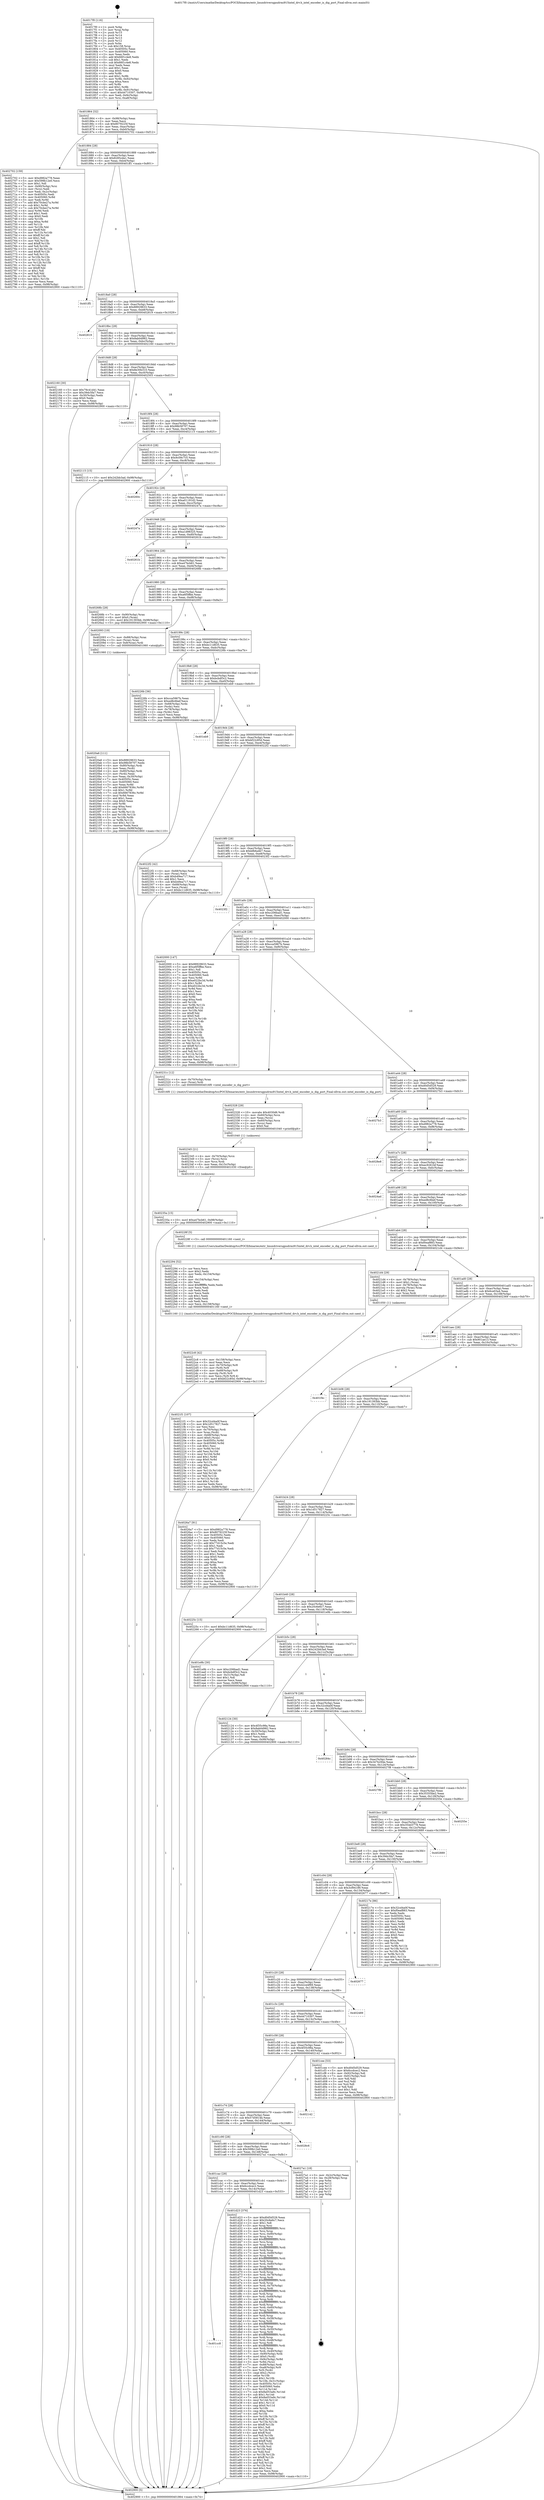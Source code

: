 digraph "0x4017f0" {
  label = "0x4017f0 (/mnt/c/Users/mathe/Desktop/tcc/POCII/binaries/extr_linuxdriversgpudrmi915intel_drv.h_intel_encoder_is_dig_port_Final-ollvm.out::main(0))"
  labelloc = "t"
  node[shape=record]

  Entry [label="",width=0.3,height=0.3,shape=circle,fillcolor=black,style=filled]
  "0x401864" [label="{
     0x401864 [32]\l
     | [instrs]\l
     &nbsp;&nbsp;0x401864 \<+6\>: mov -0x98(%rbp),%eax\l
     &nbsp;&nbsp;0x40186a \<+2\>: mov %eax,%ecx\l
     &nbsp;&nbsp;0x40186c \<+6\>: sub $0x8079225f,%ecx\l
     &nbsp;&nbsp;0x401872 \<+6\>: mov %eax,-0xac(%rbp)\l
     &nbsp;&nbsp;0x401878 \<+6\>: mov %ecx,-0xb0(%rbp)\l
     &nbsp;&nbsp;0x40187e \<+6\>: je 0000000000402702 \<main+0xf12\>\l
  }"]
  "0x402702" [label="{
     0x402702 [159]\l
     | [instrs]\l
     &nbsp;&nbsp;0x402702 \<+5\>: mov $0xd982a778,%eax\l
     &nbsp;&nbsp;0x402707 \<+5\>: mov $0x599b12e0,%ecx\l
     &nbsp;&nbsp;0x40270c \<+2\>: mov $0x1,%dl\l
     &nbsp;&nbsp;0x40270e \<+7\>: mov -0x90(%rbp),%rsi\l
     &nbsp;&nbsp;0x402715 \<+2\>: mov (%rsi),%edi\l
     &nbsp;&nbsp;0x402717 \<+3\>: mov %edi,-0x2c(%rbp)\l
     &nbsp;&nbsp;0x40271a \<+7\>: mov 0x40505c,%edi\l
     &nbsp;&nbsp;0x402721 \<+8\>: mov 0x405060,%r8d\l
     &nbsp;&nbsp;0x402729 \<+3\>: mov %edi,%r9d\l
     &nbsp;&nbsp;0x40272c \<+7\>: add $0x70cbe27a,%r9d\l
     &nbsp;&nbsp;0x402733 \<+4\>: sub $0x1,%r9d\l
     &nbsp;&nbsp;0x402737 \<+7\>: sub $0x70cbe27a,%r9d\l
     &nbsp;&nbsp;0x40273e \<+4\>: imul %r9d,%edi\l
     &nbsp;&nbsp;0x402742 \<+3\>: and $0x1,%edi\l
     &nbsp;&nbsp;0x402745 \<+3\>: cmp $0x0,%edi\l
     &nbsp;&nbsp;0x402748 \<+4\>: sete %r10b\l
     &nbsp;&nbsp;0x40274c \<+4\>: cmp $0xa,%r8d\l
     &nbsp;&nbsp;0x402750 \<+4\>: setl %r11b\l
     &nbsp;&nbsp;0x402754 \<+3\>: mov %r10b,%bl\l
     &nbsp;&nbsp;0x402757 \<+3\>: xor $0xff,%bl\l
     &nbsp;&nbsp;0x40275a \<+3\>: mov %r11b,%r14b\l
     &nbsp;&nbsp;0x40275d \<+4\>: xor $0xff,%r14b\l
     &nbsp;&nbsp;0x402761 \<+3\>: xor $0x1,%dl\l
     &nbsp;&nbsp;0x402764 \<+3\>: mov %bl,%r15b\l
     &nbsp;&nbsp;0x402767 \<+4\>: and $0xff,%r15b\l
     &nbsp;&nbsp;0x40276b \<+3\>: and %dl,%r10b\l
     &nbsp;&nbsp;0x40276e \<+3\>: mov %r14b,%r12b\l
     &nbsp;&nbsp;0x402771 \<+4\>: and $0xff,%r12b\l
     &nbsp;&nbsp;0x402775 \<+3\>: and %dl,%r11b\l
     &nbsp;&nbsp;0x402778 \<+3\>: or %r10b,%r15b\l
     &nbsp;&nbsp;0x40277b \<+3\>: or %r11b,%r12b\l
     &nbsp;&nbsp;0x40277e \<+3\>: xor %r12b,%r15b\l
     &nbsp;&nbsp;0x402781 \<+3\>: or %r14b,%bl\l
     &nbsp;&nbsp;0x402784 \<+3\>: xor $0xff,%bl\l
     &nbsp;&nbsp;0x402787 \<+3\>: or $0x1,%dl\l
     &nbsp;&nbsp;0x40278a \<+2\>: and %dl,%bl\l
     &nbsp;&nbsp;0x40278c \<+3\>: or %bl,%r15b\l
     &nbsp;&nbsp;0x40278f \<+4\>: test $0x1,%r15b\l
     &nbsp;&nbsp;0x402793 \<+3\>: cmovne %ecx,%eax\l
     &nbsp;&nbsp;0x402796 \<+6\>: mov %eax,-0x98(%rbp)\l
     &nbsp;&nbsp;0x40279c \<+5\>: jmp 0000000000402900 \<main+0x1110\>\l
  }"]
  "0x401884" [label="{
     0x401884 [28]\l
     | [instrs]\l
     &nbsp;&nbsp;0x401884 \<+5\>: jmp 0000000000401889 \<main+0x99\>\l
     &nbsp;&nbsp;0x401889 \<+6\>: mov -0xac(%rbp),%eax\l
     &nbsp;&nbsp;0x40188f \<+5\>: sub $0x8285cda1,%eax\l
     &nbsp;&nbsp;0x401894 \<+6\>: mov %eax,-0xb4(%rbp)\l
     &nbsp;&nbsp;0x40189a \<+6\>: je 0000000000401ff1 \<main+0x801\>\l
  }"]
  Exit [label="",width=0.3,height=0.3,shape=circle,fillcolor=black,style=filled,peripheries=2]
  "0x401ff1" [label="{
     0x401ff1\l
  }", style=dashed]
  "0x4018a0" [label="{
     0x4018a0 [28]\l
     | [instrs]\l
     &nbsp;&nbsp;0x4018a0 \<+5\>: jmp 00000000004018a5 \<main+0xb5\>\l
     &nbsp;&nbsp;0x4018a5 \<+6\>: mov -0xac(%rbp),%eax\l
     &nbsp;&nbsp;0x4018ab \<+5\>: sub $0x88929633,%eax\l
     &nbsp;&nbsp;0x4018b0 \<+6\>: mov %eax,-0xb8(%rbp)\l
     &nbsp;&nbsp;0x4018b6 \<+6\>: je 0000000000402819 \<main+0x1029\>\l
  }"]
  "0x40235a" [label="{
     0x40235a [15]\l
     | [instrs]\l
     &nbsp;&nbsp;0x40235a \<+10\>: movl $0xa47bcb61,-0x98(%rbp)\l
     &nbsp;&nbsp;0x402364 \<+5\>: jmp 0000000000402900 \<main+0x1110\>\l
  }"]
  "0x402819" [label="{
     0x402819\l
  }", style=dashed]
  "0x4018bc" [label="{
     0x4018bc [28]\l
     | [instrs]\l
     &nbsp;&nbsp;0x4018bc \<+5\>: jmp 00000000004018c1 \<main+0xd1\>\l
     &nbsp;&nbsp;0x4018c1 \<+6\>: mov -0xac(%rbp),%eax\l
     &nbsp;&nbsp;0x4018c7 \<+5\>: sub $0x8ab0d982,%eax\l
     &nbsp;&nbsp;0x4018cc \<+6\>: mov %eax,-0xbc(%rbp)\l
     &nbsp;&nbsp;0x4018d2 \<+6\>: je 0000000000402160 \<main+0x970\>\l
  }"]
  "0x402345" [label="{
     0x402345 [21]\l
     | [instrs]\l
     &nbsp;&nbsp;0x402345 \<+4\>: mov -0x70(%rbp),%rcx\l
     &nbsp;&nbsp;0x402349 \<+3\>: mov (%rcx),%rcx\l
     &nbsp;&nbsp;0x40234c \<+3\>: mov %rcx,%rdi\l
     &nbsp;&nbsp;0x40234f \<+6\>: mov %eax,-0x15c(%rbp)\l
     &nbsp;&nbsp;0x402355 \<+5\>: call 0000000000401030 \<free@plt\>\l
     | [calls]\l
     &nbsp;&nbsp;0x401030 \{1\} (unknown)\l
  }"]
  "0x402160" [label="{
     0x402160 [30]\l
     | [instrs]\l
     &nbsp;&nbsp;0x402160 \<+5\>: mov $0x79c41d41,%eax\l
     &nbsp;&nbsp;0x402165 \<+5\>: mov $0x39dc5fa7,%ecx\l
     &nbsp;&nbsp;0x40216a \<+3\>: mov -0x30(%rbp),%edx\l
     &nbsp;&nbsp;0x40216d \<+3\>: cmp $0x0,%edx\l
     &nbsp;&nbsp;0x402170 \<+3\>: cmove %ecx,%eax\l
     &nbsp;&nbsp;0x402173 \<+6\>: mov %eax,-0x98(%rbp)\l
     &nbsp;&nbsp;0x402179 \<+5\>: jmp 0000000000402900 \<main+0x1110\>\l
  }"]
  "0x4018d8" [label="{
     0x4018d8 [28]\l
     | [instrs]\l
     &nbsp;&nbsp;0x4018d8 \<+5\>: jmp 00000000004018dd \<main+0xed\>\l
     &nbsp;&nbsp;0x4018dd \<+6\>: mov -0xac(%rbp),%eax\l
     &nbsp;&nbsp;0x4018e3 \<+5\>: sub $0x8e30b310,%eax\l
     &nbsp;&nbsp;0x4018e8 \<+6\>: mov %eax,-0xc0(%rbp)\l
     &nbsp;&nbsp;0x4018ee \<+6\>: je 0000000000402503 \<main+0xd13\>\l
  }"]
  "0x402328" [label="{
     0x402328 [29]\l
     | [instrs]\l
     &nbsp;&nbsp;0x402328 \<+10\>: movabs $0x4030d6,%rdi\l
     &nbsp;&nbsp;0x402332 \<+4\>: mov -0x60(%rbp),%rcx\l
     &nbsp;&nbsp;0x402336 \<+2\>: mov %eax,(%rcx)\l
     &nbsp;&nbsp;0x402338 \<+4\>: mov -0x60(%rbp),%rcx\l
     &nbsp;&nbsp;0x40233c \<+2\>: mov (%rcx),%esi\l
     &nbsp;&nbsp;0x40233e \<+2\>: mov $0x0,%al\l
     &nbsp;&nbsp;0x402340 \<+5\>: call 0000000000401040 \<printf@plt\>\l
     | [calls]\l
     &nbsp;&nbsp;0x401040 \{1\} (unknown)\l
  }"]
  "0x402503" [label="{
     0x402503\l
  }", style=dashed]
  "0x4018f4" [label="{
     0x4018f4 [28]\l
     | [instrs]\l
     &nbsp;&nbsp;0x4018f4 \<+5\>: jmp 00000000004018f9 \<main+0x109\>\l
     &nbsp;&nbsp;0x4018f9 \<+6\>: mov -0xac(%rbp),%eax\l
     &nbsp;&nbsp;0x4018ff \<+5\>: sub $0x98b58707,%eax\l
     &nbsp;&nbsp;0x401904 \<+6\>: mov %eax,-0xc4(%rbp)\l
     &nbsp;&nbsp;0x40190a \<+6\>: je 0000000000402115 \<main+0x925\>\l
  }"]
  "0x4022c8" [label="{
     0x4022c8 [42]\l
     | [instrs]\l
     &nbsp;&nbsp;0x4022c8 \<+6\>: mov -0x158(%rbp),%ecx\l
     &nbsp;&nbsp;0x4022ce \<+3\>: imul %eax,%ecx\l
     &nbsp;&nbsp;0x4022d1 \<+4\>: mov -0x70(%rbp),%r8\l
     &nbsp;&nbsp;0x4022d5 \<+3\>: mov (%r8),%r8\l
     &nbsp;&nbsp;0x4022d8 \<+4\>: mov -0x68(%rbp),%r9\l
     &nbsp;&nbsp;0x4022dc \<+3\>: movslq (%r9),%r9\l
     &nbsp;&nbsp;0x4022df \<+4\>: mov %ecx,(%r8,%r9,4)\l
     &nbsp;&nbsp;0x4022e3 \<+10\>: movl $0xbf22c85d,-0x98(%rbp)\l
     &nbsp;&nbsp;0x4022ed \<+5\>: jmp 0000000000402900 \<main+0x1110\>\l
  }"]
  "0x402115" [label="{
     0x402115 [15]\l
     | [instrs]\l
     &nbsp;&nbsp;0x402115 \<+10\>: movl $0x242bb3ad,-0x98(%rbp)\l
     &nbsp;&nbsp;0x40211f \<+5\>: jmp 0000000000402900 \<main+0x1110\>\l
  }"]
  "0x401910" [label="{
     0x401910 [28]\l
     | [instrs]\l
     &nbsp;&nbsp;0x401910 \<+5\>: jmp 0000000000401915 \<main+0x125\>\l
     &nbsp;&nbsp;0x401915 \<+6\>: mov -0xac(%rbp),%eax\l
     &nbsp;&nbsp;0x40191b \<+5\>: sub $0x9c09c7c5,%eax\l
     &nbsp;&nbsp;0x401920 \<+6\>: mov %eax,-0xc8(%rbp)\l
     &nbsp;&nbsp;0x401926 \<+6\>: je 000000000040260c \<main+0xe1c\>\l
  }"]
  "0x402294" [label="{
     0x402294 [52]\l
     | [instrs]\l
     &nbsp;&nbsp;0x402294 \<+2\>: xor %ecx,%ecx\l
     &nbsp;&nbsp;0x402296 \<+5\>: mov $0x2,%edx\l
     &nbsp;&nbsp;0x40229b \<+6\>: mov %edx,-0x154(%rbp)\l
     &nbsp;&nbsp;0x4022a1 \<+1\>: cltd\l
     &nbsp;&nbsp;0x4022a2 \<+6\>: mov -0x154(%rbp),%esi\l
     &nbsp;&nbsp;0x4022a8 \<+2\>: idiv %esi\l
     &nbsp;&nbsp;0x4022aa \<+6\>: imul $0xfffffffe,%edx,%edx\l
     &nbsp;&nbsp;0x4022b0 \<+2\>: mov %ecx,%edi\l
     &nbsp;&nbsp;0x4022b2 \<+2\>: sub %edx,%edi\l
     &nbsp;&nbsp;0x4022b4 \<+2\>: mov %ecx,%edx\l
     &nbsp;&nbsp;0x4022b6 \<+3\>: sub $0x1,%edx\l
     &nbsp;&nbsp;0x4022b9 \<+2\>: add %edx,%edi\l
     &nbsp;&nbsp;0x4022bb \<+2\>: sub %edi,%ecx\l
     &nbsp;&nbsp;0x4022bd \<+6\>: mov %ecx,-0x158(%rbp)\l
     &nbsp;&nbsp;0x4022c3 \<+5\>: call 0000000000401160 \<next_i\>\l
     | [calls]\l
     &nbsp;&nbsp;0x401160 \{1\} (/mnt/c/Users/mathe/Desktop/tcc/POCII/binaries/extr_linuxdriversgpudrmi915intel_drv.h_intel_encoder_is_dig_port_Final-ollvm.out::next_i)\l
  }"]
  "0x40260c" [label="{
     0x40260c\l
  }", style=dashed]
  "0x40192c" [label="{
     0x40192c [28]\l
     | [instrs]\l
     &nbsp;&nbsp;0x40192c \<+5\>: jmp 0000000000401931 \<main+0x141\>\l
     &nbsp;&nbsp;0x401931 \<+6\>: mov -0xac(%rbp),%eax\l
     &nbsp;&nbsp;0x401937 \<+5\>: sub $0xa01191d2,%eax\l
     &nbsp;&nbsp;0x40193c \<+6\>: mov %eax,-0xcc(%rbp)\l
     &nbsp;&nbsp;0x401942 \<+6\>: je 000000000040247a \<main+0xc8a\>\l
  }"]
  "0x4021f1" [label="{
     0x4021f1 [107]\l
     | [instrs]\l
     &nbsp;&nbsp;0x4021f1 \<+5\>: mov $0x32cd4a0f,%ecx\l
     &nbsp;&nbsp;0x4021f6 \<+5\>: mov $0x1d517827,%edx\l
     &nbsp;&nbsp;0x4021fb \<+2\>: xor %esi,%esi\l
     &nbsp;&nbsp;0x4021fd \<+4\>: mov -0x70(%rbp),%rdi\l
     &nbsp;&nbsp;0x402201 \<+3\>: mov %rax,(%rdi)\l
     &nbsp;&nbsp;0x402204 \<+4\>: mov -0x68(%rbp),%rax\l
     &nbsp;&nbsp;0x402208 \<+6\>: movl $0x0,(%rax)\l
     &nbsp;&nbsp;0x40220e \<+8\>: mov 0x40505c,%r8d\l
     &nbsp;&nbsp;0x402216 \<+8\>: mov 0x405060,%r9d\l
     &nbsp;&nbsp;0x40221e \<+3\>: sub $0x1,%esi\l
     &nbsp;&nbsp;0x402221 \<+3\>: mov %r8d,%r10d\l
     &nbsp;&nbsp;0x402224 \<+3\>: add %esi,%r10d\l
     &nbsp;&nbsp;0x402227 \<+4\>: imul %r10d,%r8d\l
     &nbsp;&nbsp;0x40222b \<+4\>: and $0x1,%r8d\l
     &nbsp;&nbsp;0x40222f \<+4\>: cmp $0x0,%r8d\l
     &nbsp;&nbsp;0x402233 \<+4\>: sete %r11b\l
     &nbsp;&nbsp;0x402237 \<+4\>: cmp $0xa,%r9d\l
     &nbsp;&nbsp;0x40223b \<+3\>: setl %bl\l
     &nbsp;&nbsp;0x40223e \<+3\>: mov %r11b,%r14b\l
     &nbsp;&nbsp;0x402241 \<+3\>: and %bl,%r14b\l
     &nbsp;&nbsp;0x402244 \<+3\>: xor %bl,%r11b\l
     &nbsp;&nbsp;0x402247 \<+3\>: or %r11b,%r14b\l
     &nbsp;&nbsp;0x40224a \<+4\>: test $0x1,%r14b\l
     &nbsp;&nbsp;0x40224e \<+3\>: cmovne %edx,%ecx\l
     &nbsp;&nbsp;0x402251 \<+6\>: mov %ecx,-0x98(%rbp)\l
     &nbsp;&nbsp;0x402257 \<+5\>: jmp 0000000000402900 \<main+0x1110\>\l
  }"]
  "0x40247a" [label="{
     0x40247a\l
  }", style=dashed]
  "0x401948" [label="{
     0x401948 [28]\l
     | [instrs]\l
     &nbsp;&nbsp;0x401948 \<+5\>: jmp 000000000040194d \<main+0x15d\>\l
     &nbsp;&nbsp;0x40194d \<+6\>: mov -0xac(%rbp),%eax\l
     &nbsp;&nbsp;0x401953 \<+5\>: sub $0xa1d98325,%eax\l
     &nbsp;&nbsp;0x401958 \<+6\>: mov %eax,-0xd0(%rbp)\l
     &nbsp;&nbsp;0x40195e \<+6\>: je 000000000040261b \<main+0xe2b\>\l
  }"]
  "0x4020a6" [label="{
     0x4020a6 [111]\l
     | [instrs]\l
     &nbsp;&nbsp;0x4020a6 \<+5\>: mov $0x88929633,%ecx\l
     &nbsp;&nbsp;0x4020ab \<+5\>: mov $0x98b58707,%edx\l
     &nbsp;&nbsp;0x4020b0 \<+4\>: mov -0x80(%rbp),%rdi\l
     &nbsp;&nbsp;0x4020b4 \<+2\>: mov %eax,(%rdi)\l
     &nbsp;&nbsp;0x4020b6 \<+4\>: mov -0x80(%rbp),%rdi\l
     &nbsp;&nbsp;0x4020ba \<+2\>: mov (%rdi),%eax\l
     &nbsp;&nbsp;0x4020bc \<+3\>: mov %eax,-0x30(%rbp)\l
     &nbsp;&nbsp;0x4020bf \<+7\>: mov 0x40505c,%eax\l
     &nbsp;&nbsp;0x4020c6 \<+7\>: mov 0x405060,%esi\l
     &nbsp;&nbsp;0x4020cd \<+3\>: mov %eax,%r8d\l
     &nbsp;&nbsp;0x4020d0 \<+7\>: add $0x6667836c,%r8d\l
     &nbsp;&nbsp;0x4020d7 \<+4\>: sub $0x1,%r8d\l
     &nbsp;&nbsp;0x4020db \<+7\>: sub $0x6667836c,%r8d\l
     &nbsp;&nbsp;0x4020e2 \<+4\>: imul %r8d,%eax\l
     &nbsp;&nbsp;0x4020e6 \<+3\>: and $0x1,%eax\l
     &nbsp;&nbsp;0x4020e9 \<+3\>: cmp $0x0,%eax\l
     &nbsp;&nbsp;0x4020ec \<+4\>: sete %r9b\l
     &nbsp;&nbsp;0x4020f0 \<+3\>: cmp $0xa,%esi\l
     &nbsp;&nbsp;0x4020f3 \<+4\>: setl %r10b\l
     &nbsp;&nbsp;0x4020f7 \<+3\>: mov %r9b,%r11b\l
     &nbsp;&nbsp;0x4020fa \<+3\>: and %r10b,%r11b\l
     &nbsp;&nbsp;0x4020fd \<+3\>: xor %r10b,%r9b\l
     &nbsp;&nbsp;0x402100 \<+3\>: or %r9b,%r11b\l
     &nbsp;&nbsp;0x402103 \<+4\>: test $0x1,%r11b\l
     &nbsp;&nbsp;0x402107 \<+3\>: cmovne %edx,%ecx\l
     &nbsp;&nbsp;0x40210a \<+6\>: mov %ecx,-0x98(%rbp)\l
     &nbsp;&nbsp;0x402110 \<+5\>: jmp 0000000000402900 \<main+0x1110\>\l
  }"]
  "0x40261b" [label="{
     0x40261b\l
  }", style=dashed]
  "0x401964" [label="{
     0x401964 [28]\l
     | [instrs]\l
     &nbsp;&nbsp;0x401964 \<+5\>: jmp 0000000000401969 \<main+0x179\>\l
     &nbsp;&nbsp;0x401969 \<+6\>: mov -0xac(%rbp),%eax\l
     &nbsp;&nbsp;0x40196f \<+5\>: sub $0xa47bcb61,%eax\l
     &nbsp;&nbsp;0x401974 \<+6\>: mov %eax,-0xd4(%rbp)\l
     &nbsp;&nbsp;0x40197a \<+6\>: je 000000000040268b \<main+0xe9b\>\l
  }"]
  "0x401cc8" [label="{
     0x401cc8\l
  }", style=dashed]
  "0x40268b" [label="{
     0x40268b [28]\l
     | [instrs]\l
     &nbsp;&nbsp;0x40268b \<+7\>: mov -0x90(%rbp),%rax\l
     &nbsp;&nbsp;0x402692 \<+6\>: movl $0x0,(%rax)\l
     &nbsp;&nbsp;0x402698 \<+10\>: movl $0x191393bb,-0x98(%rbp)\l
     &nbsp;&nbsp;0x4026a2 \<+5\>: jmp 0000000000402900 \<main+0x1110\>\l
  }"]
  "0x401980" [label="{
     0x401980 [28]\l
     | [instrs]\l
     &nbsp;&nbsp;0x401980 \<+5\>: jmp 0000000000401985 \<main+0x195\>\l
     &nbsp;&nbsp;0x401985 \<+6\>: mov -0xac(%rbp),%eax\l
     &nbsp;&nbsp;0x40198b \<+5\>: sub $0xa6f5ffbe,%eax\l
     &nbsp;&nbsp;0x401990 \<+6\>: mov %eax,-0xd8(%rbp)\l
     &nbsp;&nbsp;0x401996 \<+6\>: je 0000000000402093 \<main+0x8a3\>\l
  }"]
  "0x401d23" [label="{
     0x401d23 [376]\l
     | [instrs]\l
     &nbsp;&nbsp;0x401d23 \<+5\>: mov $0xd0d5d529,%eax\l
     &nbsp;&nbsp;0x401d28 \<+5\>: mov $0x20c6e6c7,%ecx\l
     &nbsp;&nbsp;0x401d2d \<+2\>: mov $0x1,%dl\l
     &nbsp;&nbsp;0x401d2f \<+3\>: mov %rsp,%rsi\l
     &nbsp;&nbsp;0x401d32 \<+4\>: add $0xfffffffffffffff0,%rsi\l
     &nbsp;&nbsp;0x401d36 \<+3\>: mov %rsi,%rsp\l
     &nbsp;&nbsp;0x401d39 \<+7\>: mov %rsi,-0x90(%rbp)\l
     &nbsp;&nbsp;0x401d40 \<+3\>: mov %rsp,%rsi\l
     &nbsp;&nbsp;0x401d43 \<+4\>: add $0xfffffffffffffff0,%rsi\l
     &nbsp;&nbsp;0x401d47 \<+3\>: mov %rsi,%rsp\l
     &nbsp;&nbsp;0x401d4a \<+3\>: mov %rsp,%rdi\l
     &nbsp;&nbsp;0x401d4d \<+4\>: add $0xfffffffffffffff0,%rdi\l
     &nbsp;&nbsp;0x401d51 \<+3\>: mov %rdi,%rsp\l
     &nbsp;&nbsp;0x401d54 \<+7\>: mov %rdi,-0x88(%rbp)\l
     &nbsp;&nbsp;0x401d5b \<+3\>: mov %rsp,%rdi\l
     &nbsp;&nbsp;0x401d5e \<+4\>: add $0xfffffffffffffff0,%rdi\l
     &nbsp;&nbsp;0x401d62 \<+3\>: mov %rdi,%rsp\l
     &nbsp;&nbsp;0x401d65 \<+4\>: mov %rdi,-0x80(%rbp)\l
     &nbsp;&nbsp;0x401d69 \<+3\>: mov %rsp,%rdi\l
     &nbsp;&nbsp;0x401d6c \<+4\>: add $0xfffffffffffffff0,%rdi\l
     &nbsp;&nbsp;0x401d70 \<+3\>: mov %rdi,%rsp\l
     &nbsp;&nbsp;0x401d73 \<+4\>: mov %rdi,-0x78(%rbp)\l
     &nbsp;&nbsp;0x401d77 \<+3\>: mov %rsp,%rdi\l
     &nbsp;&nbsp;0x401d7a \<+4\>: add $0xfffffffffffffff0,%rdi\l
     &nbsp;&nbsp;0x401d7e \<+3\>: mov %rdi,%rsp\l
     &nbsp;&nbsp;0x401d81 \<+4\>: mov %rdi,-0x70(%rbp)\l
     &nbsp;&nbsp;0x401d85 \<+3\>: mov %rsp,%rdi\l
     &nbsp;&nbsp;0x401d88 \<+4\>: add $0xfffffffffffffff0,%rdi\l
     &nbsp;&nbsp;0x401d8c \<+3\>: mov %rdi,%rsp\l
     &nbsp;&nbsp;0x401d8f \<+4\>: mov %rdi,-0x68(%rbp)\l
     &nbsp;&nbsp;0x401d93 \<+3\>: mov %rsp,%rdi\l
     &nbsp;&nbsp;0x401d96 \<+4\>: add $0xfffffffffffffff0,%rdi\l
     &nbsp;&nbsp;0x401d9a \<+3\>: mov %rdi,%rsp\l
     &nbsp;&nbsp;0x401d9d \<+4\>: mov %rdi,-0x60(%rbp)\l
     &nbsp;&nbsp;0x401da1 \<+3\>: mov %rsp,%rdi\l
     &nbsp;&nbsp;0x401da4 \<+4\>: add $0xfffffffffffffff0,%rdi\l
     &nbsp;&nbsp;0x401da8 \<+3\>: mov %rdi,%rsp\l
     &nbsp;&nbsp;0x401dab \<+4\>: mov %rdi,-0x58(%rbp)\l
     &nbsp;&nbsp;0x401daf \<+3\>: mov %rsp,%rdi\l
     &nbsp;&nbsp;0x401db2 \<+4\>: add $0xfffffffffffffff0,%rdi\l
     &nbsp;&nbsp;0x401db6 \<+3\>: mov %rdi,%rsp\l
     &nbsp;&nbsp;0x401db9 \<+4\>: mov %rdi,-0x50(%rbp)\l
     &nbsp;&nbsp;0x401dbd \<+3\>: mov %rsp,%rdi\l
     &nbsp;&nbsp;0x401dc0 \<+4\>: add $0xfffffffffffffff0,%rdi\l
     &nbsp;&nbsp;0x401dc4 \<+3\>: mov %rdi,%rsp\l
     &nbsp;&nbsp;0x401dc7 \<+4\>: mov %rdi,-0x48(%rbp)\l
     &nbsp;&nbsp;0x401dcb \<+3\>: mov %rsp,%rdi\l
     &nbsp;&nbsp;0x401dce \<+4\>: add $0xfffffffffffffff0,%rdi\l
     &nbsp;&nbsp;0x401dd2 \<+3\>: mov %rdi,%rsp\l
     &nbsp;&nbsp;0x401dd5 \<+4\>: mov %rdi,-0x40(%rbp)\l
     &nbsp;&nbsp;0x401dd9 \<+7\>: mov -0x90(%rbp),%rdi\l
     &nbsp;&nbsp;0x401de0 \<+6\>: movl $0x0,(%rdi)\l
     &nbsp;&nbsp;0x401de6 \<+7\>: mov -0x9c(%rbp),%r8d\l
     &nbsp;&nbsp;0x401ded \<+3\>: mov %r8d,(%rsi)\l
     &nbsp;&nbsp;0x401df0 \<+7\>: mov -0x88(%rbp),%rdi\l
     &nbsp;&nbsp;0x401df7 \<+7\>: mov -0xa8(%rbp),%r9\l
     &nbsp;&nbsp;0x401dfe \<+3\>: mov %r9,(%rdi)\l
     &nbsp;&nbsp;0x401e01 \<+3\>: cmpl $0x2,(%rsi)\l
     &nbsp;&nbsp;0x401e04 \<+4\>: setne %r10b\l
     &nbsp;&nbsp;0x401e08 \<+4\>: and $0x1,%r10b\l
     &nbsp;&nbsp;0x401e0c \<+4\>: mov %r10b,-0x31(%rbp)\l
     &nbsp;&nbsp;0x401e10 \<+8\>: mov 0x40505c,%r11d\l
     &nbsp;&nbsp;0x401e18 \<+7\>: mov 0x405060,%ebx\l
     &nbsp;&nbsp;0x401e1f \<+3\>: mov %r11d,%r14d\l
     &nbsp;&nbsp;0x401e22 \<+7\>: sub $0x8a053a9c,%r14d\l
     &nbsp;&nbsp;0x401e29 \<+4\>: sub $0x1,%r14d\l
     &nbsp;&nbsp;0x401e2d \<+7\>: add $0x8a053a9c,%r14d\l
     &nbsp;&nbsp;0x401e34 \<+4\>: imul %r14d,%r11d\l
     &nbsp;&nbsp;0x401e38 \<+4\>: and $0x1,%r11d\l
     &nbsp;&nbsp;0x401e3c \<+4\>: cmp $0x0,%r11d\l
     &nbsp;&nbsp;0x401e40 \<+4\>: sete %r10b\l
     &nbsp;&nbsp;0x401e44 \<+3\>: cmp $0xa,%ebx\l
     &nbsp;&nbsp;0x401e47 \<+4\>: setl %r15b\l
     &nbsp;&nbsp;0x401e4b \<+3\>: mov %r10b,%r12b\l
     &nbsp;&nbsp;0x401e4e \<+4\>: xor $0xff,%r12b\l
     &nbsp;&nbsp;0x401e52 \<+3\>: mov %r15b,%r13b\l
     &nbsp;&nbsp;0x401e55 \<+4\>: xor $0xff,%r13b\l
     &nbsp;&nbsp;0x401e59 \<+3\>: xor $0x1,%dl\l
     &nbsp;&nbsp;0x401e5c \<+3\>: mov %r12b,%sil\l
     &nbsp;&nbsp;0x401e5f \<+4\>: and $0xff,%sil\l
     &nbsp;&nbsp;0x401e63 \<+3\>: and %dl,%r10b\l
     &nbsp;&nbsp;0x401e66 \<+3\>: mov %r13b,%dil\l
     &nbsp;&nbsp;0x401e69 \<+4\>: and $0xff,%dil\l
     &nbsp;&nbsp;0x401e6d \<+3\>: and %dl,%r15b\l
     &nbsp;&nbsp;0x401e70 \<+3\>: or %r10b,%sil\l
     &nbsp;&nbsp;0x401e73 \<+3\>: or %r15b,%dil\l
     &nbsp;&nbsp;0x401e76 \<+3\>: xor %dil,%sil\l
     &nbsp;&nbsp;0x401e79 \<+3\>: or %r13b,%r12b\l
     &nbsp;&nbsp;0x401e7c \<+4\>: xor $0xff,%r12b\l
     &nbsp;&nbsp;0x401e80 \<+3\>: or $0x1,%dl\l
     &nbsp;&nbsp;0x401e83 \<+3\>: and %dl,%r12b\l
     &nbsp;&nbsp;0x401e86 \<+3\>: or %r12b,%sil\l
     &nbsp;&nbsp;0x401e89 \<+4\>: test $0x1,%sil\l
     &nbsp;&nbsp;0x401e8d \<+3\>: cmovne %ecx,%eax\l
     &nbsp;&nbsp;0x401e90 \<+6\>: mov %eax,-0x98(%rbp)\l
     &nbsp;&nbsp;0x401e96 \<+5\>: jmp 0000000000402900 \<main+0x1110\>\l
  }"]
  "0x402093" [label="{
     0x402093 [19]\l
     | [instrs]\l
     &nbsp;&nbsp;0x402093 \<+7\>: mov -0x88(%rbp),%rax\l
     &nbsp;&nbsp;0x40209a \<+3\>: mov (%rax),%rax\l
     &nbsp;&nbsp;0x40209d \<+4\>: mov 0x8(%rax),%rdi\l
     &nbsp;&nbsp;0x4020a1 \<+5\>: call 0000000000401060 \<atoi@plt\>\l
     | [calls]\l
     &nbsp;&nbsp;0x401060 \{1\} (unknown)\l
  }"]
  "0x40199c" [label="{
     0x40199c [28]\l
     | [instrs]\l
     &nbsp;&nbsp;0x40199c \<+5\>: jmp 00000000004019a1 \<main+0x1b1\>\l
     &nbsp;&nbsp;0x4019a1 \<+6\>: mov -0xac(%rbp),%eax\l
     &nbsp;&nbsp;0x4019a7 \<+5\>: sub $0xbc11d635,%eax\l
     &nbsp;&nbsp;0x4019ac \<+6\>: mov %eax,-0xdc(%rbp)\l
     &nbsp;&nbsp;0x4019b2 \<+6\>: je 000000000040226b \<main+0xa7b\>\l
  }"]
  "0x401cac" [label="{
     0x401cac [28]\l
     | [instrs]\l
     &nbsp;&nbsp;0x401cac \<+5\>: jmp 0000000000401cb1 \<main+0x4c1\>\l
     &nbsp;&nbsp;0x401cb1 \<+6\>: mov -0xac(%rbp),%eax\l
     &nbsp;&nbsp;0x401cb7 \<+5\>: sub $0x6ccdcec2,%eax\l
     &nbsp;&nbsp;0x401cbc \<+6\>: mov %eax,-0x14c(%rbp)\l
     &nbsp;&nbsp;0x401cc2 \<+6\>: je 0000000000401d23 \<main+0x533\>\l
  }"]
  "0x40226b" [label="{
     0x40226b [36]\l
     | [instrs]\l
     &nbsp;&nbsp;0x40226b \<+5\>: mov $0xcca5967b,%eax\l
     &nbsp;&nbsp;0x402270 \<+5\>: mov $0xed8c6bef,%ecx\l
     &nbsp;&nbsp;0x402275 \<+4\>: mov -0x68(%rbp),%rdx\l
     &nbsp;&nbsp;0x402279 \<+2\>: mov (%rdx),%esi\l
     &nbsp;&nbsp;0x40227b \<+4\>: mov -0x78(%rbp),%rdx\l
     &nbsp;&nbsp;0x40227f \<+2\>: cmp (%rdx),%esi\l
     &nbsp;&nbsp;0x402281 \<+3\>: cmovl %ecx,%eax\l
     &nbsp;&nbsp;0x402284 \<+6\>: mov %eax,-0x98(%rbp)\l
     &nbsp;&nbsp;0x40228a \<+5\>: jmp 0000000000402900 \<main+0x1110\>\l
  }"]
  "0x4019b8" [label="{
     0x4019b8 [28]\l
     | [instrs]\l
     &nbsp;&nbsp;0x4019b8 \<+5\>: jmp 00000000004019bd \<main+0x1cd\>\l
     &nbsp;&nbsp;0x4019bd \<+6\>: mov -0xac(%rbp),%eax\l
     &nbsp;&nbsp;0x4019c3 \<+5\>: sub $0xbcbdf3c2,%eax\l
     &nbsp;&nbsp;0x4019c8 \<+6\>: mov %eax,-0xe0(%rbp)\l
     &nbsp;&nbsp;0x4019ce \<+6\>: je 0000000000401eb9 \<main+0x6c9\>\l
  }"]
  "0x4027a1" [label="{
     0x4027a1 [18]\l
     | [instrs]\l
     &nbsp;&nbsp;0x4027a1 \<+3\>: mov -0x2c(%rbp),%eax\l
     &nbsp;&nbsp;0x4027a4 \<+4\>: lea -0x28(%rbp),%rsp\l
     &nbsp;&nbsp;0x4027a8 \<+1\>: pop %rbx\l
     &nbsp;&nbsp;0x4027a9 \<+2\>: pop %r12\l
     &nbsp;&nbsp;0x4027ab \<+2\>: pop %r13\l
     &nbsp;&nbsp;0x4027ad \<+2\>: pop %r14\l
     &nbsp;&nbsp;0x4027af \<+2\>: pop %r15\l
     &nbsp;&nbsp;0x4027b1 \<+1\>: pop %rbp\l
     &nbsp;&nbsp;0x4027b2 \<+1\>: ret\l
  }"]
  "0x401eb9" [label="{
     0x401eb9\l
  }", style=dashed]
  "0x4019d4" [label="{
     0x4019d4 [28]\l
     | [instrs]\l
     &nbsp;&nbsp;0x4019d4 \<+5\>: jmp 00000000004019d9 \<main+0x1e9\>\l
     &nbsp;&nbsp;0x4019d9 \<+6\>: mov -0xac(%rbp),%eax\l
     &nbsp;&nbsp;0x4019df \<+5\>: sub $0xbf22c85d,%eax\l
     &nbsp;&nbsp;0x4019e4 \<+6\>: mov %eax,-0xe4(%rbp)\l
     &nbsp;&nbsp;0x4019ea \<+6\>: je 00000000004022f2 \<main+0xb02\>\l
  }"]
  "0x401c90" [label="{
     0x401c90 [28]\l
     | [instrs]\l
     &nbsp;&nbsp;0x401c90 \<+5\>: jmp 0000000000401c95 \<main+0x4a5\>\l
     &nbsp;&nbsp;0x401c95 \<+6\>: mov -0xac(%rbp),%eax\l
     &nbsp;&nbsp;0x401c9b \<+5\>: sub $0x599b12e0,%eax\l
     &nbsp;&nbsp;0x401ca0 \<+6\>: mov %eax,-0x148(%rbp)\l
     &nbsp;&nbsp;0x401ca6 \<+6\>: je 00000000004027a1 \<main+0xfb1\>\l
  }"]
  "0x4022f2" [label="{
     0x4022f2 [42]\l
     | [instrs]\l
     &nbsp;&nbsp;0x4022f2 \<+4\>: mov -0x68(%rbp),%rax\l
     &nbsp;&nbsp;0x4022f6 \<+2\>: mov (%rax),%ecx\l
     &nbsp;&nbsp;0x4022f8 \<+6\>: add $0xb49ea717,%ecx\l
     &nbsp;&nbsp;0x4022fe \<+3\>: add $0x1,%ecx\l
     &nbsp;&nbsp;0x402301 \<+6\>: sub $0xb49ea717,%ecx\l
     &nbsp;&nbsp;0x402307 \<+4\>: mov -0x68(%rbp),%rax\l
     &nbsp;&nbsp;0x40230b \<+2\>: mov %ecx,(%rax)\l
     &nbsp;&nbsp;0x40230d \<+10\>: movl $0xbc11d635,-0x98(%rbp)\l
     &nbsp;&nbsp;0x402317 \<+5\>: jmp 0000000000402900 \<main+0x1110\>\l
  }"]
  "0x4019f0" [label="{
     0x4019f0 [28]\l
     | [instrs]\l
     &nbsp;&nbsp;0x4019f0 \<+5\>: jmp 00000000004019f5 \<main+0x205\>\l
     &nbsp;&nbsp;0x4019f5 \<+6\>: mov -0xac(%rbp),%eax\l
     &nbsp;&nbsp;0x4019fb \<+5\>: sub $0xbfb6a4b7,%eax\l
     &nbsp;&nbsp;0x401a00 \<+6\>: mov %eax,-0xe8(%rbp)\l
     &nbsp;&nbsp;0x401a06 \<+6\>: je 00000000004023f2 \<main+0xc02\>\l
  }"]
  "0x4028c6" [label="{
     0x4028c6\l
  }", style=dashed]
  "0x4023f2" [label="{
     0x4023f2\l
  }", style=dashed]
  "0x401a0c" [label="{
     0x401a0c [28]\l
     | [instrs]\l
     &nbsp;&nbsp;0x401a0c \<+5\>: jmp 0000000000401a11 \<main+0x221\>\l
     &nbsp;&nbsp;0x401a11 \<+6\>: mov -0xac(%rbp),%eax\l
     &nbsp;&nbsp;0x401a17 \<+5\>: sub $0xc206bad1,%eax\l
     &nbsp;&nbsp;0x401a1c \<+6\>: mov %eax,-0xec(%rbp)\l
     &nbsp;&nbsp;0x401a22 \<+6\>: je 0000000000402000 \<main+0x810\>\l
  }"]
  "0x401c74" [label="{
     0x401c74 [28]\l
     | [instrs]\l
     &nbsp;&nbsp;0x401c74 \<+5\>: jmp 0000000000401c79 \<main+0x489\>\l
     &nbsp;&nbsp;0x401c79 \<+6\>: mov -0xac(%rbp),%eax\l
     &nbsp;&nbsp;0x401c7f \<+5\>: sub $0x57d5814b,%eax\l
     &nbsp;&nbsp;0x401c84 \<+6\>: mov %eax,-0x144(%rbp)\l
     &nbsp;&nbsp;0x401c8a \<+6\>: je 00000000004028c6 \<main+0x10d6\>\l
  }"]
  "0x402000" [label="{
     0x402000 [147]\l
     | [instrs]\l
     &nbsp;&nbsp;0x402000 \<+5\>: mov $0x88929633,%eax\l
     &nbsp;&nbsp;0x402005 \<+5\>: mov $0xa6f5ffbe,%ecx\l
     &nbsp;&nbsp;0x40200a \<+2\>: mov $0x1,%dl\l
     &nbsp;&nbsp;0x40200c \<+7\>: mov 0x40505c,%esi\l
     &nbsp;&nbsp;0x402013 \<+7\>: mov 0x405060,%edi\l
     &nbsp;&nbsp;0x40201a \<+3\>: mov %esi,%r8d\l
     &nbsp;&nbsp;0x40201d \<+7\>: add $0xe022bc3d,%r8d\l
     &nbsp;&nbsp;0x402024 \<+4\>: sub $0x1,%r8d\l
     &nbsp;&nbsp;0x402028 \<+7\>: sub $0xe022bc3d,%r8d\l
     &nbsp;&nbsp;0x40202f \<+4\>: imul %r8d,%esi\l
     &nbsp;&nbsp;0x402033 \<+3\>: and $0x1,%esi\l
     &nbsp;&nbsp;0x402036 \<+3\>: cmp $0x0,%esi\l
     &nbsp;&nbsp;0x402039 \<+4\>: sete %r9b\l
     &nbsp;&nbsp;0x40203d \<+3\>: cmp $0xa,%edi\l
     &nbsp;&nbsp;0x402040 \<+4\>: setl %r10b\l
     &nbsp;&nbsp;0x402044 \<+3\>: mov %r9b,%r11b\l
     &nbsp;&nbsp;0x402047 \<+4\>: xor $0xff,%r11b\l
     &nbsp;&nbsp;0x40204b \<+3\>: mov %r10b,%bl\l
     &nbsp;&nbsp;0x40204e \<+3\>: xor $0xff,%bl\l
     &nbsp;&nbsp;0x402051 \<+3\>: xor $0x0,%dl\l
     &nbsp;&nbsp;0x402054 \<+3\>: mov %r11b,%r14b\l
     &nbsp;&nbsp;0x402057 \<+4\>: and $0x0,%r14b\l
     &nbsp;&nbsp;0x40205b \<+3\>: and %dl,%r9b\l
     &nbsp;&nbsp;0x40205e \<+3\>: mov %bl,%r15b\l
     &nbsp;&nbsp;0x402061 \<+4\>: and $0x0,%r15b\l
     &nbsp;&nbsp;0x402065 \<+3\>: and %dl,%r10b\l
     &nbsp;&nbsp;0x402068 \<+3\>: or %r9b,%r14b\l
     &nbsp;&nbsp;0x40206b \<+3\>: or %r10b,%r15b\l
     &nbsp;&nbsp;0x40206e \<+3\>: xor %r15b,%r14b\l
     &nbsp;&nbsp;0x402071 \<+3\>: or %bl,%r11b\l
     &nbsp;&nbsp;0x402074 \<+4\>: xor $0xff,%r11b\l
     &nbsp;&nbsp;0x402078 \<+3\>: or $0x0,%dl\l
     &nbsp;&nbsp;0x40207b \<+3\>: and %dl,%r11b\l
     &nbsp;&nbsp;0x40207e \<+3\>: or %r11b,%r14b\l
     &nbsp;&nbsp;0x402081 \<+4\>: test $0x1,%r14b\l
     &nbsp;&nbsp;0x402085 \<+3\>: cmovne %ecx,%eax\l
     &nbsp;&nbsp;0x402088 \<+6\>: mov %eax,-0x98(%rbp)\l
     &nbsp;&nbsp;0x40208e \<+5\>: jmp 0000000000402900 \<main+0x1110\>\l
  }"]
  "0x401a28" [label="{
     0x401a28 [28]\l
     | [instrs]\l
     &nbsp;&nbsp;0x401a28 \<+5\>: jmp 0000000000401a2d \<main+0x23d\>\l
     &nbsp;&nbsp;0x401a2d \<+6\>: mov -0xac(%rbp),%eax\l
     &nbsp;&nbsp;0x401a33 \<+5\>: sub $0xcca5967b,%eax\l
     &nbsp;&nbsp;0x401a38 \<+6\>: mov %eax,-0xf0(%rbp)\l
     &nbsp;&nbsp;0x401a3e \<+6\>: je 000000000040231c \<main+0xb2c\>\l
  }"]
  "0x402142" [label="{
     0x402142\l
  }", style=dashed]
  "0x40231c" [label="{
     0x40231c [12]\l
     | [instrs]\l
     &nbsp;&nbsp;0x40231c \<+4\>: mov -0x70(%rbp),%rax\l
     &nbsp;&nbsp;0x402320 \<+3\>: mov (%rax),%rdi\l
     &nbsp;&nbsp;0x402323 \<+5\>: call 00000000004016f0 \<intel_encoder_is_dig_port\>\l
     | [calls]\l
     &nbsp;&nbsp;0x4016f0 \{1\} (/mnt/c/Users/mathe/Desktop/tcc/POCII/binaries/extr_linuxdriversgpudrmi915intel_drv.h_intel_encoder_is_dig_port_Final-ollvm.out::intel_encoder_is_dig_port)\l
  }"]
  "0x401a44" [label="{
     0x401a44 [28]\l
     | [instrs]\l
     &nbsp;&nbsp;0x401a44 \<+5\>: jmp 0000000000401a49 \<main+0x259\>\l
     &nbsp;&nbsp;0x401a49 \<+6\>: mov -0xac(%rbp),%eax\l
     &nbsp;&nbsp;0x401a4f \<+5\>: sub $0xd0d5d529,%eax\l
     &nbsp;&nbsp;0x401a54 \<+6\>: mov %eax,-0xf4(%rbp)\l
     &nbsp;&nbsp;0x401a5a \<+6\>: je 00000000004027b3 \<main+0xfc3\>\l
  }"]
  "0x4017f0" [label="{
     0x4017f0 [116]\l
     | [instrs]\l
     &nbsp;&nbsp;0x4017f0 \<+1\>: push %rbp\l
     &nbsp;&nbsp;0x4017f1 \<+3\>: mov %rsp,%rbp\l
     &nbsp;&nbsp;0x4017f4 \<+2\>: push %r15\l
     &nbsp;&nbsp;0x4017f6 \<+2\>: push %r14\l
     &nbsp;&nbsp;0x4017f8 \<+2\>: push %r13\l
     &nbsp;&nbsp;0x4017fa \<+2\>: push %r12\l
     &nbsp;&nbsp;0x4017fc \<+1\>: push %rbx\l
     &nbsp;&nbsp;0x4017fd \<+7\>: sub $0x158,%rsp\l
     &nbsp;&nbsp;0x401804 \<+7\>: mov 0x40505c,%eax\l
     &nbsp;&nbsp;0x40180b \<+7\>: mov 0x405060,%ecx\l
     &nbsp;&nbsp;0x401812 \<+2\>: mov %eax,%edx\l
     &nbsp;&nbsp;0x401814 \<+6\>: add $0x66f1c4e8,%edx\l
     &nbsp;&nbsp;0x40181a \<+3\>: sub $0x1,%edx\l
     &nbsp;&nbsp;0x40181d \<+6\>: sub $0x66f1c4e8,%edx\l
     &nbsp;&nbsp;0x401823 \<+3\>: imul %edx,%eax\l
     &nbsp;&nbsp;0x401826 \<+3\>: and $0x1,%eax\l
     &nbsp;&nbsp;0x401829 \<+3\>: cmp $0x0,%eax\l
     &nbsp;&nbsp;0x40182c \<+4\>: sete %r8b\l
     &nbsp;&nbsp;0x401830 \<+4\>: and $0x1,%r8b\l
     &nbsp;&nbsp;0x401834 \<+7\>: mov %r8b,-0x92(%rbp)\l
     &nbsp;&nbsp;0x40183b \<+3\>: cmp $0xa,%ecx\l
     &nbsp;&nbsp;0x40183e \<+4\>: setl %r8b\l
     &nbsp;&nbsp;0x401842 \<+4\>: and $0x1,%r8b\l
     &nbsp;&nbsp;0x401846 \<+7\>: mov %r8b,-0x91(%rbp)\l
     &nbsp;&nbsp;0x40184d \<+10\>: movl $0x44710307,-0x98(%rbp)\l
     &nbsp;&nbsp;0x401857 \<+6\>: mov %edi,-0x9c(%rbp)\l
     &nbsp;&nbsp;0x40185d \<+7\>: mov %rsi,-0xa8(%rbp)\l
  }"]
  "0x4027b3" [label="{
     0x4027b3\l
  }", style=dashed]
  "0x401a60" [label="{
     0x401a60 [28]\l
     | [instrs]\l
     &nbsp;&nbsp;0x401a60 \<+5\>: jmp 0000000000401a65 \<main+0x275\>\l
     &nbsp;&nbsp;0x401a65 \<+6\>: mov -0xac(%rbp),%eax\l
     &nbsp;&nbsp;0x401a6b \<+5\>: sub $0xd982a778,%eax\l
     &nbsp;&nbsp;0x401a70 \<+6\>: mov %eax,-0xf8(%rbp)\l
     &nbsp;&nbsp;0x401a76 \<+6\>: je 00000000004028e8 \<main+0x10f8\>\l
  }"]
  "0x402900" [label="{
     0x402900 [5]\l
     | [instrs]\l
     &nbsp;&nbsp;0x402900 \<+5\>: jmp 0000000000401864 \<main+0x74\>\l
  }"]
  "0x4028e8" [label="{
     0x4028e8\l
  }", style=dashed]
  "0x401a7c" [label="{
     0x401a7c [28]\l
     | [instrs]\l
     &nbsp;&nbsp;0x401a7c \<+5\>: jmp 0000000000401a81 \<main+0x291\>\l
     &nbsp;&nbsp;0x401a81 \<+6\>: mov -0xac(%rbp),%eax\l
     &nbsp;&nbsp;0x401a87 \<+5\>: sub $0xec9261bf,%eax\l
     &nbsp;&nbsp;0x401a8c \<+6\>: mov %eax,-0xfc(%rbp)\l
     &nbsp;&nbsp;0x401a92 \<+6\>: je 00000000004024ad \<main+0xcbd\>\l
  }"]
  "0x401c58" [label="{
     0x401c58 [28]\l
     | [instrs]\l
     &nbsp;&nbsp;0x401c58 \<+5\>: jmp 0000000000401c5d \<main+0x46d\>\l
     &nbsp;&nbsp;0x401c5d \<+6\>: mov -0xac(%rbp),%eax\l
     &nbsp;&nbsp;0x401c63 \<+5\>: sub $0x4f35c98a,%eax\l
     &nbsp;&nbsp;0x401c68 \<+6\>: mov %eax,-0x140(%rbp)\l
     &nbsp;&nbsp;0x401c6e \<+6\>: je 0000000000402142 \<main+0x952\>\l
  }"]
  "0x4024ad" [label="{
     0x4024ad\l
  }", style=dashed]
  "0x401a98" [label="{
     0x401a98 [28]\l
     | [instrs]\l
     &nbsp;&nbsp;0x401a98 \<+5\>: jmp 0000000000401a9d \<main+0x2ad\>\l
     &nbsp;&nbsp;0x401a9d \<+6\>: mov -0xac(%rbp),%eax\l
     &nbsp;&nbsp;0x401aa3 \<+5\>: sub $0xed8c6bef,%eax\l
     &nbsp;&nbsp;0x401aa8 \<+6\>: mov %eax,-0x100(%rbp)\l
     &nbsp;&nbsp;0x401aae \<+6\>: je 000000000040228f \<main+0xa9f\>\l
  }"]
  "0x401cee" [label="{
     0x401cee [53]\l
     | [instrs]\l
     &nbsp;&nbsp;0x401cee \<+5\>: mov $0xd0d5d529,%eax\l
     &nbsp;&nbsp;0x401cf3 \<+5\>: mov $0x6ccdcec2,%ecx\l
     &nbsp;&nbsp;0x401cf8 \<+6\>: mov -0x92(%rbp),%dl\l
     &nbsp;&nbsp;0x401cfe \<+7\>: mov -0x91(%rbp),%sil\l
     &nbsp;&nbsp;0x401d05 \<+3\>: mov %dl,%dil\l
     &nbsp;&nbsp;0x401d08 \<+3\>: and %sil,%dil\l
     &nbsp;&nbsp;0x401d0b \<+3\>: xor %sil,%dl\l
     &nbsp;&nbsp;0x401d0e \<+3\>: or %dl,%dil\l
     &nbsp;&nbsp;0x401d11 \<+4\>: test $0x1,%dil\l
     &nbsp;&nbsp;0x401d15 \<+3\>: cmovne %ecx,%eax\l
     &nbsp;&nbsp;0x401d18 \<+6\>: mov %eax,-0x98(%rbp)\l
     &nbsp;&nbsp;0x401d1e \<+5\>: jmp 0000000000402900 \<main+0x1110\>\l
  }"]
  "0x40228f" [label="{
     0x40228f [5]\l
     | [instrs]\l
     &nbsp;&nbsp;0x40228f \<+5\>: call 0000000000401160 \<next_i\>\l
     | [calls]\l
     &nbsp;&nbsp;0x401160 \{1\} (/mnt/c/Users/mathe/Desktop/tcc/POCII/binaries/extr_linuxdriversgpudrmi915intel_drv.h_intel_encoder_is_dig_port_Final-ollvm.out::next_i)\l
  }"]
  "0x401ab4" [label="{
     0x401ab4 [28]\l
     | [instrs]\l
     &nbsp;&nbsp;0x401ab4 \<+5\>: jmp 0000000000401ab9 \<main+0x2c9\>\l
     &nbsp;&nbsp;0x401ab9 \<+6\>: mov -0xac(%rbp),%eax\l
     &nbsp;&nbsp;0x401abf \<+5\>: sub $0xf0eaf883,%eax\l
     &nbsp;&nbsp;0x401ac4 \<+6\>: mov %eax,-0x104(%rbp)\l
     &nbsp;&nbsp;0x401aca \<+6\>: je 00000000004021d4 \<main+0x9e4\>\l
  }"]
  "0x401c3c" [label="{
     0x401c3c [28]\l
     | [instrs]\l
     &nbsp;&nbsp;0x401c3c \<+5\>: jmp 0000000000401c41 \<main+0x451\>\l
     &nbsp;&nbsp;0x401c41 \<+6\>: mov -0xac(%rbp),%eax\l
     &nbsp;&nbsp;0x401c47 \<+5\>: sub $0x44710307,%eax\l
     &nbsp;&nbsp;0x401c4c \<+6\>: mov %eax,-0x13c(%rbp)\l
     &nbsp;&nbsp;0x401c52 \<+6\>: je 0000000000401cee \<main+0x4fe\>\l
  }"]
  "0x4021d4" [label="{
     0x4021d4 [29]\l
     | [instrs]\l
     &nbsp;&nbsp;0x4021d4 \<+4\>: mov -0x78(%rbp),%rax\l
     &nbsp;&nbsp;0x4021d8 \<+6\>: movl $0x1,(%rax)\l
     &nbsp;&nbsp;0x4021de \<+4\>: mov -0x78(%rbp),%rax\l
     &nbsp;&nbsp;0x4021e2 \<+3\>: movslq (%rax),%rax\l
     &nbsp;&nbsp;0x4021e5 \<+4\>: shl $0x2,%rax\l
     &nbsp;&nbsp;0x4021e9 \<+3\>: mov %rax,%rdi\l
     &nbsp;&nbsp;0x4021ec \<+5\>: call 0000000000401050 \<malloc@plt\>\l
     | [calls]\l
     &nbsp;&nbsp;0x401050 \{1\} (unknown)\l
  }"]
  "0x401ad0" [label="{
     0x401ad0 [28]\l
     | [instrs]\l
     &nbsp;&nbsp;0x401ad0 \<+5\>: jmp 0000000000401ad5 \<main+0x2e5\>\l
     &nbsp;&nbsp;0x401ad5 \<+6\>: mov -0xac(%rbp),%eax\l
     &nbsp;&nbsp;0x401adb \<+5\>: sub $0x6ce03a4,%eax\l
     &nbsp;&nbsp;0x401ae0 \<+6\>: mov %eax,-0x108(%rbp)\l
     &nbsp;&nbsp;0x401ae6 \<+6\>: je 0000000000402369 \<main+0xb79\>\l
  }"]
  "0x402489" [label="{
     0x402489\l
  }", style=dashed]
  "0x402369" [label="{
     0x402369\l
  }", style=dashed]
  "0x401aec" [label="{
     0x401aec [28]\l
     | [instrs]\l
     &nbsp;&nbsp;0x401aec \<+5\>: jmp 0000000000401af1 \<main+0x301\>\l
     &nbsp;&nbsp;0x401af1 \<+6\>: mov -0xac(%rbp),%eax\l
     &nbsp;&nbsp;0x401af7 \<+5\>: sub $0x901ae13,%eax\l
     &nbsp;&nbsp;0x401afc \<+6\>: mov %eax,-0x10c(%rbp)\l
     &nbsp;&nbsp;0x401b02 \<+6\>: je 0000000000401f4c \<main+0x75c\>\l
  }"]
  "0x401c20" [label="{
     0x401c20 [28]\l
     | [instrs]\l
     &nbsp;&nbsp;0x401c20 \<+5\>: jmp 0000000000401c25 \<main+0x435\>\l
     &nbsp;&nbsp;0x401c25 \<+6\>: mov -0xac(%rbp),%eax\l
     &nbsp;&nbsp;0x401c2b \<+5\>: sub $0x42ce4f69,%eax\l
     &nbsp;&nbsp;0x401c30 \<+6\>: mov %eax,-0x138(%rbp)\l
     &nbsp;&nbsp;0x401c36 \<+6\>: je 0000000000402489 \<main+0xc99\>\l
  }"]
  "0x401f4c" [label="{
     0x401f4c\l
  }", style=dashed]
  "0x401b08" [label="{
     0x401b08 [28]\l
     | [instrs]\l
     &nbsp;&nbsp;0x401b08 \<+5\>: jmp 0000000000401b0d \<main+0x31d\>\l
     &nbsp;&nbsp;0x401b0d \<+6\>: mov -0xac(%rbp),%eax\l
     &nbsp;&nbsp;0x401b13 \<+5\>: sub $0x191393bb,%eax\l
     &nbsp;&nbsp;0x401b18 \<+6\>: mov %eax,-0x110(%rbp)\l
     &nbsp;&nbsp;0x401b1e \<+6\>: je 00000000004026a7 \<main+0xeb7\>\l
  }"]
  "0x402677" [label="{
     0x402677\l
  }", style=dashed]
  "0x4026a7" [label="{
     0x4026a7 [91]\l
     | [instrs]\l
     &nbsp;&nbsp;0x4026a7 \<+5\>: mov $0xd982a778,%eax\l
     &nbsp;&nbsp;0x4026ac \<+5\>: mov $0x8079225f,%ecx\l
     &nbsp;&nbsp;0x4026b1 \<+7\>: mov 0x40505c,%edx\l
     &nbsp;&nbsp;0x4026b8 \<+7\>: mov 0x405060,%esi\l
     &nbsp;&nbsp;0x4026bf \<+2\>: mov %edx,%edi\l
     &nbsp;&nbsp;0x4026c1 \<+6\>: add $0x77d15c5e,%edi\l
     &nbsp;&nbsp;0x4026c7 \<+3\>: sub $0x1,%edi\l
     &nbsp;&nbsp;0x4026ca \<+6\>: sub $0x77d15c5e,%edi\l
     &nbsp;&nbsp;0x4026d0 \<+3\>: imul %edi,%edx\l
     &nbsp;&nbsp;0x4026d3 \<+3\>: and $0x1,%edx\l
     &nbsp;&nbsp;0x4026d6 \<+3\>: cmp $0x0,%edx\l
     &nbsp;&nbsp;0x4026d9 \<+4\>: sete %r8b\l
     &nbsp;&nbsp;0x4026dd \<+3\>: cmp $0xa,%esi\l
     &nbsp;&nbsp;0x4026e0 \<+4\>: setl %r9b\l
     &nbsp;&nbsp;0x4026e4 \<+3\>: mov %r8b,%r10b\l
     &nbsp;&nbsp;0x4026e7 \<+3\>: and %r9b,%r10b\l
     &nbsp;&nbsp;0x4026ea \<+3\>: xor %r9b,%r8b\l
     &nbsp;&nbsp;0x4026ed \<+3\>: or %r8b,%r10b\l
     &nbsp;&nbsp;0x4026f0 \<+4\>: test $0x1,%r10b\l
     &nbsp;&nbsp;0x4026f4 \<+3\>: cmovne %ecx,%eax\l
     &nbsp;&nbsp;0x4026f7 \<+6\>: mov %eax,-0x98(%rbp)\l
     &nbsp;&nbsp;0x4026fd \<+5\>: jmp 0000000000402900 \<main+0x1110\>\l
  }"]
  "0x401b24" [label="{
     0x401b24 [28]\l
     | [instrs]\l
     &nbsp;&nbsp;0x401b24 \<+5\>: jmp 0000000000401b29 \<main+0x339\>\l
     &nbsp;&nbsp;0x401b29 \<+6\>: mov -0xac(%rbp),%eax\l
     &nbsp;&nbsp;0x401b2f \<+5\>: sub $0x1d517827,%eax\l
     &nbsp;&nbsp;0x401b34 \<+6\>: mov %eax,-0x114(%rbp)\l
     &nbsp;&nbsp;0x401b3a \<+6\>: je 000000000040225c \<main+0xa6c\>\l
  }"]
  "0x401c04" [label="{
     0x401c04 [28]\l
     | [instrs]\l
     &nbsp;&nbsp;0x401c04 \<+5\>: jmp 0000000000401c09 \<main+0x419\>\l
     &nbsp;&nbsp;0x401c09 \<+6\>: mov -0xac(%rbp),%eax\l
     &nbsp;&nbsp;0x401c0f \<+5\>: sub $0x3cf94189,%eax\l
     &nbsp;&nbsp;0x401c14 \<+6\>: mov %eax,-0x134(%rbp)\l
     &nbsp;&nbsp;0x401c1a \<+6\>: je 0000000000402677 \<main+0xe87\>\l
  }"]
  "0x40225c" [label="{
     0x40225c [15]\l
     | [instrs]\l
     &nbsp;&nbsp;0x40225c \<+10\>: movl $0xbc11d635,-0x98(%rbp)\l
     &nbsp;&nbsp;0x402266 \<+5\>: jmp 0000000000402900 \<main+0x1110\>\l
  }"]
  "0x401b40" [label="{
     0x401b40 [28]\l
     | [instrs]\l
     &nbsp;&nbsp;0x401b40 \<+5\>: jmp 0000000000401b45 \<main+0x355\>\l
     &nbsp;&nbsp;0x401b45 \<+6\>: mov -0xac(%rbp),%eax\l
     &nbsp;&nbsp;0x401b4b \<+5\>: sub $0x20c6e6c7,%eax\l
     &nbsp;&nbsp;0x401b50 \<+6\>: mov %eax,-0x118(%rbp)\l
     &nbsp;&nbsp;0x401b56 \<+6\>: je 0000000000401e9b \<main+0x6ab\>\l
  }"]
  "0x40217e" [label="{
     0x40217e [86]\l
     | [instrs]\l
     &nbsp;&nbsp;0x40217e \<+5\>: mov $0x32cd4a0f,%eax\l
     &nbsp;&nbsp;0x402183 \<+5\>: mov $0xf0eaf883,%ecx\l
     &nbsp;&nbsp;0x402188 \<+2\>: xor %edx,%edx\l
     &nbsp;&nbsp;0x40218a \<+7\>: mov 0x40505c,%esi\l
     &nbsp;&nbsp;0x402191 \<+7\>: mov 0x405060,%edi\l
     &nbsp;&nbsp;0x402198 \<+3\>: sub $0x1,%edx\l
     &nbsp;&nbsp;0x40219b \<+3\>: mov %esi,%r8d\l
     &nbsp;&nbsp;0x40219e \<+3\>: add %edx,%r8d\l
     &nbsp;&nbsp;0x4021a1 \<+4\>: imul %r8d,%esi\l
     &nbsp;&nbsp;0x4021a5 \<+3\>: and $0x1,%esi\l
     &nbsp;&nbsp;0x4021a8 \<+3\>: cmp $0x0,%esi\l
     &nbsp;&nbsp;0x4021ab \<+4\>: sete %r9b\l
     &nbsp;&nbsp;0x4021af \<+3\>: cmp $0xa,%edi\l
     &nbsp;&nbsp;0x4021b2 \<+4\>: setl %r10b\l
     &nbsp;&nbsp;0x4021b6 \<+3\>: mov %r9b,%r11b\l
     &nbsp;&nbsp;0x4021b9 \<+3\>: and %r10b,%r11b\l
     &nbsp;&nbsp;0x4021bc \<+3\>: xor %r10b,%r9b\l
     &nbsp;&nbsp;0x4021bf \<+3\>: or %r9b,%r11b\l
     &nbsp;&nbsp;0x4021c2 \<+4\>: test $0x1,%r11b\l
     &nbsp;&nbsp;0x4021c6 \<+3\>: cmovne %ecx,%eax\l
     &nbsp;&nbsp;0x4021c9 \<+6\>: mov %eax,-0x98(%rbp)\l
     &nbsp;&nbsp;0x4021cf \<+5\>: jmp 0000000000402900 \<main+0x1110\>\l
  }"]
  "0x401e9b" [label="{
     0x401e9b [30]\l
     | [instrs]\l
     &nbsp;&nbsp;0x401e9b \<+5\>: mov $0xc206bad1,%eax\l
     &nbsp;&nbsp;0x401ea0 \<+5\>: mov $0xbcbdf3c2,%ecx\l
     &nbsp;&nbsp;0x401ea5 \<+3\>: mov -0x31(%rbp),%dl\l
     &nbsp;&nbsp;0x401ea8 \<+3\>: test $0x1,%dl\l
     &nbsp;&nbsp;0x401eab \<+3\>: cmovne %ecx,%eax\l
     &nbsp;&nbsp;0x401eae \<+6\>: mov %eax,-0x98(%rbp)\l
     &nbsp;&nbsp;0x401eb4 \<+5\>: jmp 0000000000402900 \<main+0x1110\>\l
  }"]
  "0x401b5c" [label="{
     0x401b5c [28]\l
     | [instrs]\l
     &nbsp;&nbsp;0x401b5c \<+5\>: jmp 0000000000401b61 \<main+0x371\>\l
     &nbsp;&nbsp;0x401b61 \<+6\>: mov -0xac(%rbp),%eax\l
     &nbsp;&nbsp;0x401b67 \<+5\>: sub $0x242bb3ad,%eax\l
     &nbsp;&nbsp;0x401b6c \<+6\>: mov %eax,-0x11c(%rbp)\l
     &nbsp;&nbsp;0x401b72 \<+6\>: je 0000000000402124 \<main+0x934\>\l
  }"]
  "0x401be8" [label="{
     0x401be8 [28]\l
     | [instrs]\l
     &nbsp;&nbsp;0x401be8 \<+5\>: jmp 0000000000401bed \<main+0x3fd\>\l
     &nbsp;&nbsp;0x401bed \<+6\>: mov -0xac(%rbp),%eax\l
     &nbsp;&nbsp;0x401bf3 \<+5\>: sub $0x39dc5fa7,%eax\l
     &nbsp;&nbsp;0x401bf8 \<+6\>: mov %eax,-0x130(%rbp)\l
     &nbsp;&nbsp;0x401bfe \<+6\>: je 000000000040217e \<main+0x98e\>\l
  }"]
  "0x402124" [label="{
     0x402124 [30]\l
     | [instrs]\l
     &nbsp;&nbsp;0x402124 \<+5\>: mov $0x4f35c98a,%eax\l
     &nbsp;&nbsp;0x402129 \<+5\>: mov $0x8ab0d982,%ecx\l
     &nbsp;&nbsp;0x40212e \<+3\>: mov -0x30(%rbp),%edx\l
     &nbsp;&nbsp;0x402131 \<+3\>: cmp $0x1,%edx\l
     &nbsp;&nbsp;0x402134 \<+3\>: cmovl %ecx,%eax\l
     &nbsp;&nbsp;0x402137 \<+6\>: mov %eax,-0x98(%rbp)\l
     &nbsp;&nbsp;0x40213d \<+5\>: jmp 0000000000402900 \<main+0x1110\>\l
  }"]
  "0x401b78" [label="{
     0x401b78 [28]\l
     | [instrs]\l
     &nbsp;&nbsp;0x401b78 \<+5\>: jmp 0000000000401b7d \<main+0x38d\>\l
     &nbsp;&nbsp;0x401b7d \<+6\>: mov -0xac(%rbp),%eax\l
     &nbsp;&nbsp;0x401b83 \<+5\>: sub $0x32cd4a0f,%eax\l
     &nbsp;&nbsp;0x401b88 \<+6\>: mov %eax,-0x120(%rbp)\l
     &nbsp;&nbsp;0x401b8e \<+6\>: je 000000000040284c \<main+0x105c\>\l
  }"]
  "0x402889" [label="{
     0x402889\l
  }", style=dashed]
  "0x40284c" [label="{
     0x40284c\l
  }", style=dashed]
  "0x401b94" [label="{
     0x401b94 [28]\l
     | [instrs]\l
     &nbsp;&nbsp;0x401b94 \<+5\>: jmp 0000000000401b99 \<main+0x3a9\>\l
     &nbsp;&nbsp;0x401b99 \<+6\>: mov -0xac(%rbp),%eax\l
     &nbsp;&nbsp;0x401b9f \<+5\>: sub $0x347b294e,%eax\l
     &nbsp;&nbsp;0x401ba4 \<+6\>: mov %eax,-0x124(%rbp)\l
     &nbsp;&nbsp;0x401baa \<+6\>: je 00000000004027f8 \<main+0x1008\>\l
  }"]
  "0x401bcc" [label="{
     0x401bcc [28]\l
     | [instrs]\l
     &nbsp;&nbsp;0x401bcc \<+5\>: jmp 0000000000401bd1 \<main+0x3e1\>\l
     &nbsp;&nbsp;0x401bd1 \<+6\>: mov -0xac(%rbp),%eax\l
     &nbsp;&nbsp;0x401bd7 \<+5\>: sub $0x354d3778,%eax\l
     &nbsp;&nbsp;0x401bdc \<+6\>: mov %eax,-0x12c(%rbp)\l
     &nbsp;&nbsp;0x401be2 \<+6\>: je 0000000000402889 \<main+0x1099\>\l
  }"]
  "0x4027f8" [label="{
     0x4027f8\l
  }", style=dashed]
  "0x401bb0" [label="{
     0x401bb0 [28]\l
     | [instrs]\l
     &nbsp;&nbsp;0x401bb0 \<+5\>: jmp 0000000000401bb5 \<main+0x3c5\>\l
     &nbsp;&nbsp;0x401bb5 \<+6\>: mov -0xac(%rbp),%eax\l
     &nbsp;&nbsp;0x401bbb \<+5\>: sub $0x35355be2,%eax\l
     &nbsp;&nbsp;0x401bc0 \<+6\>: mov %eax,-0x128(%rbp)\l
     &nbsp;&nbsp;0x401bc6 \<+6\>: je 000000000040255e \<main+0xd6e\>\l
  }"]
  "0x40255e" [label="{
     0x40255e\l
  }", style=dashed]
  Entry -> "0x4017f0" [label=" 1"]
  "0x401864" -> "0x402702" [label=" 1"]
  "0x401864" -> "0x401884" [label=" 19"]
  "0x4027a1" -> Exit [label=" 1"]
  "0x401884" -> "0x401ff1" [label=" 0"]
  "0x401884" -> "0x4018a0" [label=" 19"]
  "0x402702" -> "0x402900" [label=" 1"]
  "0x4018a0" -> "0x402819" [label=" 0"]
  "0x4018a0" -> "0x4018bc" [label=" 19"]
  "0x4026a7" -> "0x402900" [label=" 1"]
  "0x4018bc" -> "0x402160" [label=" 1"]
  "0x4018bc" -> "0x4018d8" [label=" 18"]
  "0x40268b" -> "0x402900" [label=" 1"]
  "0x4018d8" -> "0x402503" [label=" 0"]
  "0x4018d8" -> "0x4018f4" [label=" 18"]
  "0x40235a" -> "0x402900" [label=" 1"]
  "0x4018f4" -> "0x402115" [label=" 1"]
  "0x4018f4" -> "0x401910" [label=" 17"]
  "0x402345" -> "0x40235a" [label=" 1"]
  "0x401910" -> "0x40260c" [label=" 0"]
  "0x401910" -> "0x40192c" [label=" 17"]
  "0x402328" -> "0x402345" [label=" 1"]
  "0x40192c" -> "0x40247a" [label=" 0"]
  "0x40192c" -> "0x401948" [label=" 17"]
  "0x40231c" -> "0x402328" [label=" 1"]
  "0x401948" -> "0x40261b" [label=" 0"]
  "0x401948" -> "0x401964" [label=" 17"]
  "0x4022f2" -> "0x402900" [label=" 1"]
  "0x401964" -> "0x40268b" [label=" 1"]
  "0x401964" -> "0x401980" [label=" 16"]
  "0x402294" -> "0x4022c8" [label=" 1"]
  "0x401980" -> "0x402093" [label=" 1"]
  "0x401980" -> "0x40199c" [label=" 15"]
  "0x40228f" -> "0x402294" [label=" 1"]
  "0x40199c" -> "0x40226b" [label=" 2"]
  "0x40199c" -> "0x4019b8" [label=" 13"]
  "0x40225c" -> "0x402900" [label=" 1"]
  "0x4019b8" -> "0x401eb9" [label=" 0"]
  "0x4019b8" -> "0x4019d4" [label=" 13"]
  "0x4021f1" -> "0x402900" [label=" 1"]
  "0x4019d4" -> "0x4022f2" [label=" 1"]
  "0x4019d4" -> "0x4019f0" [label=" 12"]
  "0x40217e" -> "0x402900" [label=" 1"]
  "0x4019f0" -> "0x4023f2" [label=" 0"]
  "0x4019f0" -> "0x401a0c" [label=" 12"]
  "0x402160" -> "0x402900" [label=" 1"]
  "0x401a0c" -> "0x402000" [label=" 1"]
  "0x401a0c" -> "0x401a28" [label=" 11"]
  "0x402115" -> "0x402900" [label=" 1"]
  "0x401a28" -> "0x40231c" [label=" 1"]
  "0x401a28" -> "0x401a44" [label=" 10"]
  "0x4020a6" -> "0x402900" [label=" 1"]
  "0x401a44" -> "0x4027b3" [label=" 0"]
  "0x401a44" -> "0x401a60" [label=" 10"]
  "0x402000" -> "0x402900" [label=" 1"]
  "0x401a60" -> "0x4028e8" [label=" 0"]
  "0x401a60" -> "0x401a7c" [label=" 10"]
  "0x401e9b" -> "0x402900" [label=" 1"]
  "0x401a7c" -> "0x4024ad" [label=" 0"]
  "0x401a7c" -> "0x401a98" [label=" 10"]
  "0x401d23" -> "0x402900" [label=" 1"]
  "0x401a98" -> "0x40228f" [label=" 1"]
  "0x401a98" -> "0x401ab4" [label=" 9"]
  "0x4022c8" -> "0x402900" [label=" 1"]
  "0x401ab4" -> "0x4021d4" [label=" 1"]
  "0x401ab4" -> "0x401ad0" [label=" 8"]
  "0x401cac" -> "0x401d23" [label=" 1"]
  "0x401ad0" -> "0x402369" [label=" 0"]
  "0x401ad0" -> "0x401aec" [label=" 8"]
  "0x40226b" -> "0x402900" [label=" 2"]
  "0x401aec" -> "0x401f4c" [label=" 0"]
  "0x401aec" -> "0x401b08" [label=" 8"]
  "0x401c90" -> "0x4027a1" [label=" 1"]
  "0x401b08" -> "0x4026a7" [label=" 1"]
  "0x401b08" -> "0x401b24" [label=" 7"]
  "0x4021d4" -> "0x4021f1" [label=" 1"]
  "0x401b24" -> "0x40225c" [label=" 1"]
  "0x401b24" -> "0x401b40" [label=" 6"]
  "0x401c74" -> "0x4028c6" [label=" 0"]
  "0x401b40" -> "0x401e9b" [label=" 1"]
  "0x401b40" -> "0x401b5c" [label=" 5"]
  "0x402124" -> "0x402900" [label=" 1"]
  "0x401b5c" -> "0x402124" [label=" 1"]
  "0x401b5c" -> "0x401b78" [label=" 4"]
  "0x401c58" -> "0x402142" [label=" 0"]
  "0x401b78" -> "0x40284c" [label=" 0"]
  "0x401b78" -> "0x401b94" [label=" 4"]
  "0x402093" -> "0x4020a6" [label=" 1"]
  "0x401b94" -> "0x4027f8" [label=" 0"]
  "0x401b94" -> "0x401bb0" [label=" 4"]
  "0x4017f0" -> "0x401864" [label=" 1"]
  "0x401bb0" -> "0x40255e" [label=" 0"]
  "0x401bb0" -> "0x401bcc" [label=" 4"]
  "0x402900" -> "0x401864" [label=" 19"]
  "0x401bcc" -> "0x402889" [label=" 0"]
  "0x401bcc" -> "0x401be8" [label=" 4"]
  "0x401c58" -> "0x401c74" [label=" 2"]
  "0x401be8" -> "0x40217e" [label=" 1"]
  "0x401be8" -> "0x401c04" [label=" 3"]
  "0x401c74" -> "0x401c90" [label=" 2"]
  "0x401c04" -> "0x402677" [label=" 0"]
  "0x401c04" -> "0x401c20" [label=" 3"]
  "0x401c90" -> "0x401cac" [label=" 1"]
  "0x401c20" -> "0x402489" [label=" 0"]
  "0x401c20" -> "0x401c3c" [label=" 3"]
  "0x401cac" -> "0x401cc8" [label=" 0"]
  "0x401c3c" -> "0x401cee" [label=" 1"]
  "0x401c3c" -> "0x401c58" [label=" 2"]
  "0x401cee" -> "0x402900" [label=" 1"]
}
